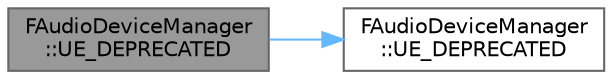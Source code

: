 digraph "FAudioDeviceManager::UE_DEPRECATED"
{
 // INTERACTIVE_SVG=YES
 // LATEX_PDF_SIZE
  bgcolor="transparent";
  edge [fontname=Helvetica,fontsize=10,labelfontname=Helvetica,labelfontsize=10];
  node [fontname=Helvetica,fontsize=10,shape=box,height=0.2,width=0.4];
  rankdir="LR";
  Node1 [id="Node000001",label="FAudioDeviceManager\l::UE_DEPRECATED",height=0.2,width=0.4,color="gray40", fillcolor="grey60", style="filled", fontcolor="black",tooltip="Removes the sound buffer for the given resource id."];
  Node1 -> Node2 [id="edge1_Node000001_Node000002",color="steelblue1",style="solid",tooltip=" "];
  Node2 [id="Node000002",label="FAudioDeviceManager\l::UE_DEPRECATED",height=0.2,width=0.4,color="grey40", fillcolor="white", style="filled",URL="$d1/dd9/classFAudioDeviceManager.html#a4bca36d0ebfdb064b1e1d68cbd78e501",tooltip="Initialize all sound effect presets."];
}
